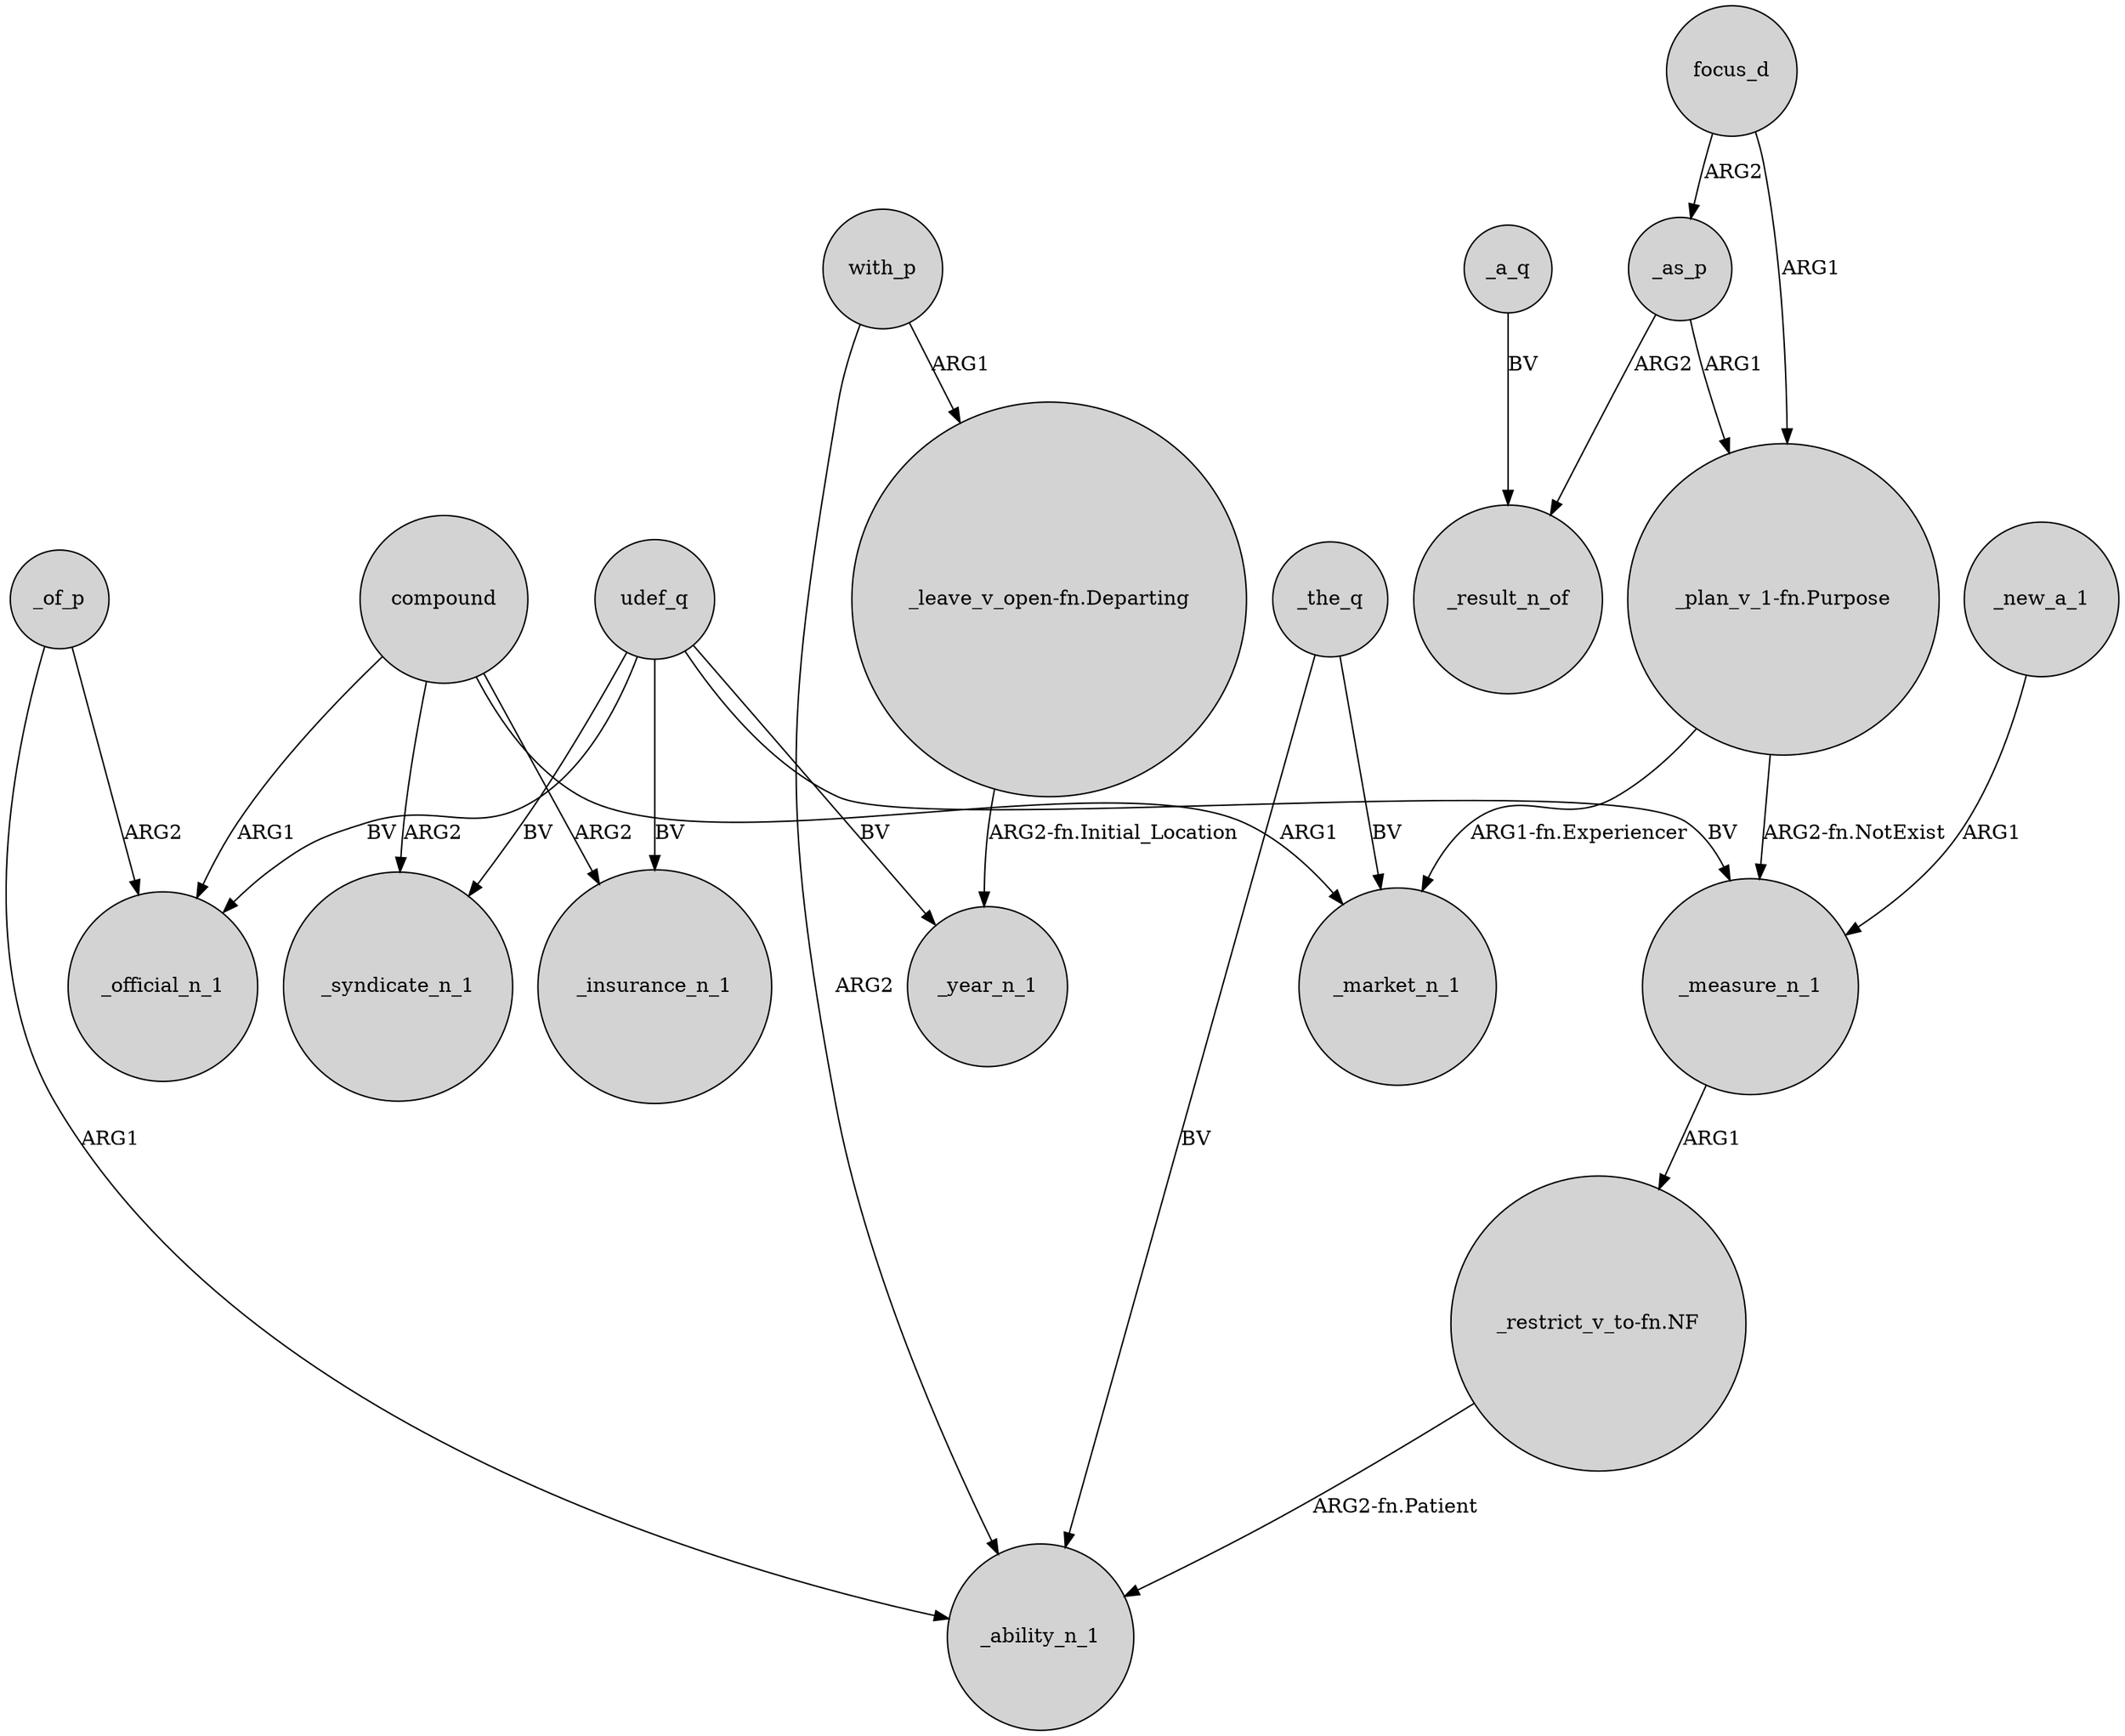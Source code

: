 digraph {
	node [shape=circle style=filled]
	"_restrict_v_to-fn.NF" -> _ability_n_1 [label="ARG2-fn.Patient"]
	_of_p -> _official_n_1 [label=ARG2]
	focus_d -> "_plan_v_1-fn.Purpose" [label=ARG1]
	compound -> _insurance_n_1 [label=ARG2]
	_as_p -> "_plan_v_1-fn.Purpose" [label=ARG1]
	compound -> _syndicate_n_1 [label=ARG2]
	udef_q -> _insurance_n_1 [label=BV]
	"_plan_v_1-fn.Purpose" -> _measure_n_1 [label="ARG2-fn.NotExist"]
	focus_d -> _as_p [label=ARG2]
	_a_q -> _result_n_of [label=BV]
	with_p -> "_leave_v_open-fn.Departing" [label=ARG1]
	with_p -> _ability_n_1 [label=ARG2]
	_as_p -> _result_n_of [label=ARG2]
	udef_q -> _official_n_1 [label=BV]
	"_plan_v_1-fn.Purpose" -> _market_n_1 [label="ARG1-fn.Experiencer"]
	udef_q -> _measure_n_1 [label=BV]
	_of_p -> _ability_n_1 [label=ARG1]
	compound -> _official_n_1 [label=ARG1]
	udef_q -> _year_n_1 [label=BV]
	_new_a_1 -> _measure_n_1 [label=ARG1]
	"_leave_v_open-fn.Departing" -> _year_n_1 [label="ARG2-fn.Initial_Location"]
	_the_q -> _ability_n_1 [label=BV]
	compound -> _market_n_1 [label=ARG1]
	_the_q -> _market_n_1 [label=BV]
	udef_q -> _syndicate_n_1 [label=BV]
	_measure_n_1 -> "_restrict_v_to-fn.NF" [label=ARG1]
}
